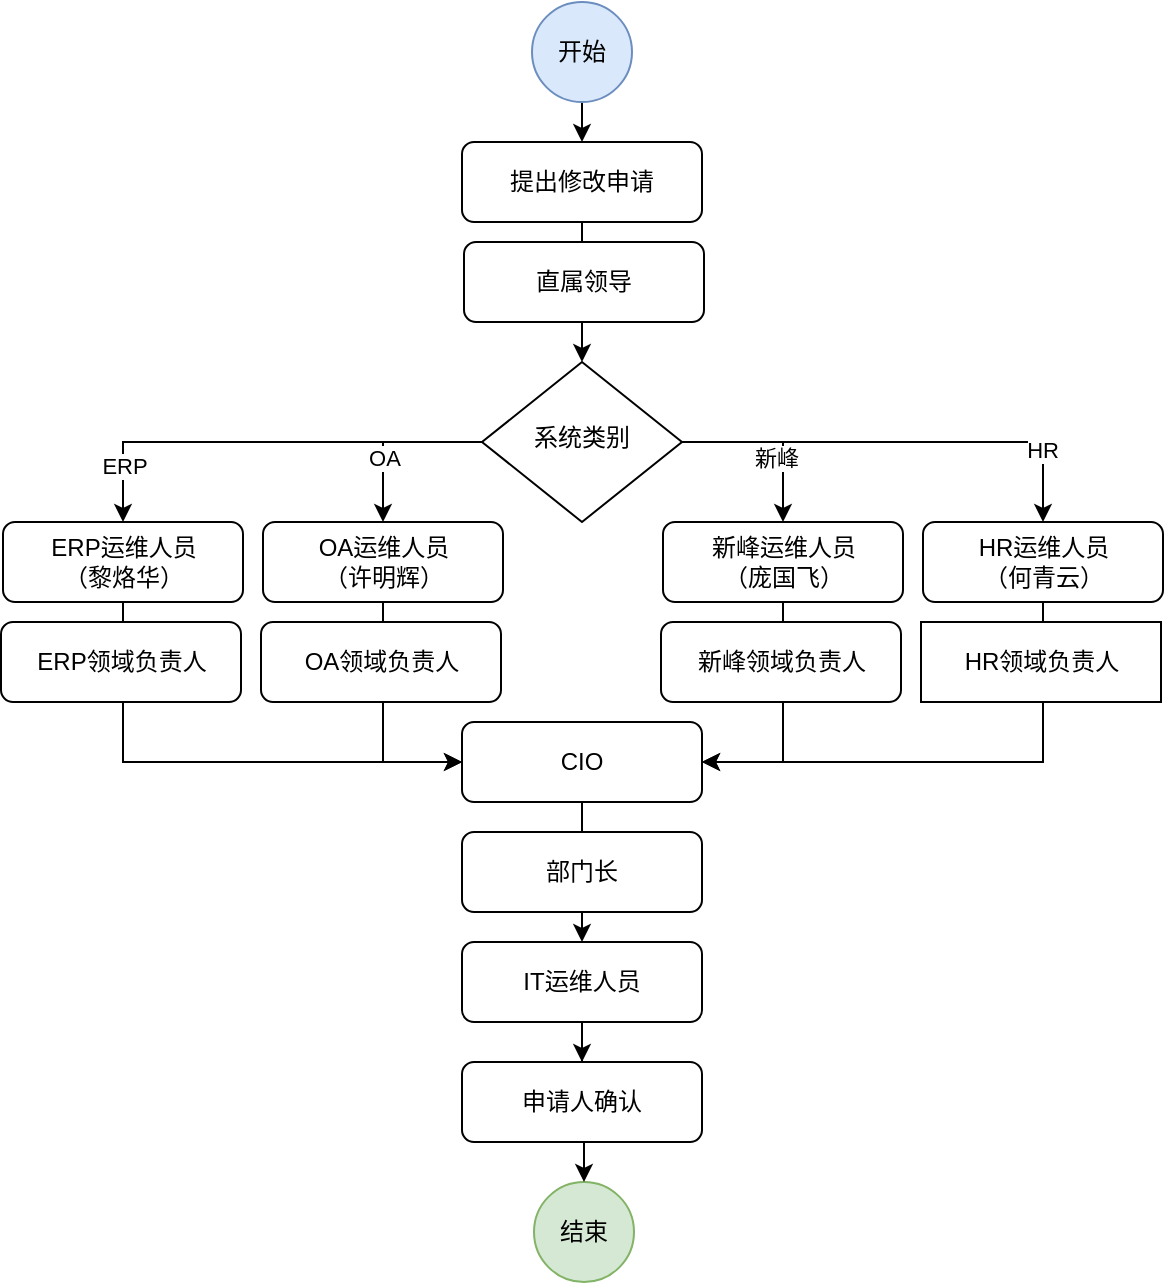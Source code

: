 <mxfile version="21.3.8" type="github">
  <diagram id="C5RBs43oDa-KdzZeNtuy" name="Page-1">
    <mxGraphModel dx="1056" dy="671" grid="0" gridSize="10" guides="1" tooltips="1" connect="1" arrows="1" fold="1" page="1" pageScale="1" pageWidth="827" pageHeight="1169" math="0" shadow="0">
      <root>
        <mxCell id="WIyWlLk6GJQsqaUBKTNV-0" />
        <mxCell id="WIyWlLk6GJQsqaUBKTNV-1" parent="WIyWlLk6GJQsqaUBKTNV-0" />
        <mxCell id="XxDOFcH-25pgApNe6fPF-22" style="edgeStyle=orthogonalEdgeStyle;rounded=0;orthogonalLoop=1;jettySize=auto;html=1;exitX=0;exitY=0.5;exitDx=0;exitDy=0;entryX=0.5;entryY=0;entryDx=0;entryDy=0;" parent="WIyWlLk6GJQsqaUBKTNV-1" source="WIyWlLk6GJQsqaUBKTNV-6" target="XxDOFcH-25pgApNe6fPF-18" edge="1">
          <mxGeometry relative="1" as="geometry" />
        </mxCell>
        <mxCell id="XxDOFcH-25pgApNe6fPF-42" value="OA" style="edgeLabel;html=1;align=center;verticalAlign=middle;resizable=0;points=[];" parent="XxDOFcH-25pgApNe6fPF-22" vertex="1" connectable="0">
          <mxGeometry x="0.28" y="1" relative="1" as="geometry">
            <mxPoint x="-1" as="offset" />
          </mxGeometry>
        </mxCell>
        <mxCell id="XxDOFcH-25pgApNe6fPF-23" style="edgeStyle=orthogonalEdgeStyle;rounded=0;orthogonalLoop=1;jettySize=auto;html=1;exitX=1;exitY=0.5;exitDx=0;exitDy=0;entryX=0.5;entryY=0;entryDx=0;entryDy=0;" parent="WIyWlLk6GJQsqaUBKTNV-1" source="WIyWlLk6GJQsqaUBKTNV-6" target="XxDOFcH-25pgApNe6fPF-19" edge="1">
          <mxGeometry relative="1" as="geometry" />
        </mxCell>
        <mxCell id="XxDOFcH-25pgApNe6fPF-43" value="新峰" style="edgeLabel;html=1;align=center;verticalAlign=middle;resizable=0;points=[];" parent="XxDOFcH-25pgApNe6fPF-23" vertex="1" connectable="0">
          <mxGeometry x="0.294" y="-4" relative="1" as="geometry">
            <mxPoint as="offset" />
          </mxGeometry>
        </mxCell>
        <mxCell id="XxDOFcH-25pgApNe6fPF-24" style="edgeStyle=orthogonalEdgeStyle;rounded=0;orthogonalLoop=1;jettySize=auto;html=1;exitX=1;exitY=0.5;exitDx=0;exitDy=0;entryX=0.5;entryY=0;entryDx=0;entryDy=0;" parent="WIyWlLk6GJQsqaUBKTNV-1" source="WIyWlLk6GJQsqaUBKTNV-6" target="XxDOFcH-25pgApNe6fPF-20" edge="1">
          <mxGeometry relative="1" as="geometry" />
        </mxCell>
        <mxCell id="XxDOFcH-25pgApNe6fPF-44" value="HR" style="edgeLabel;html=1;align=center;verticalAlign=middle;resizable=0;points=[];" parent="XxDOFcH-25pgApNe6fPF-24" vertex="1" connectable="0">
          <mxGeometry x="0.674" y="-1" relative="1" as="geometry">
            <mxPoint as="offset" />
          </mxGeometry>
        </mxCell>
        <mxCell id="XxDOFcH-25pgApNe6fPF-38" style="edgeStyle=orthogonalEdgeStyle;rounded=0;orthogonalLoop=1;jettySize=auto;html=1;exitX=0;exitY=0.5;exitDx=0;exitDy=0;entryX=0.5;entryY=0;entryDx=0;entryDy=0;" parent="WIyWlLk6GJQsqaUBKTNV-1" source="WIyWlLk6GJQsqaUBKTNV-6" target="XxDOFcH-25pgApNe6fPF-16" edge="1">
          <mxGeometry relative="1" as="geometry" />
        </mxCell>
        <mxCell id="XxDOFcH-25pgApNe6fPF-41" value="ERP" style="edgeLabel;html=1;align=center;verticalAlign=middle;resizable=0;points=[];" parent="XxDOFcH-25pgApNe6fPF-38" vertex="1" connectable="0">
          <mxGeometry x="0.645" y="-3" relative="1" as="geometry">
            <mxPoint x="3" y="11" as="offset" />
          </mxGeometry>
        </mxCell>
        <mxCell id="WIyWlLk6GJQsqaUBKTNV-6" value="系统类别" style="rhombus;whiteSpace=wrap;html=1;shadow=0;fontFamily=Helvetica;fontSize=12;align=center;strokeWidth=1;spacing=6;spacingTop=-4;" parent="WIyWlLk6GJQsqaUBKTNV-1" vertex="1">
          <mxGeometry x="348" y="200" width="100" height="80" as="geometry" />
        </mxCell>
        <mxCell id="QWxJCDw3qdUrXX-ayBNV-2" style="edgeStyle=orthogonalEdgeStyle;rounded=0;orthogonalLoop=1;jettySize=auto;html=1;exitX=0.5;exitY=1;exitDx=0;exitDy=0;entryX=0.5;entryY=0;entryDx=0;entryDy=0;" parent="WIyWlLk6GJQsqaUBKTNV-1" source="XxDOFcH-25pgApNe6fPF-5" target="F7UKDURot4osKYDAoYZM-0" edge="1">
          <mxGeometry relative="1" as="geometry" />
        </mxCell>
        <mxCell id="XxDOFcH-25pgApNe6fPF-5" value="开始" style="ellipse;whiteSpace=wrap;html=1;aspect=fixed;fillColor=#dae8fc;strokeColor=#6c8ebf;" parent="WIyWlLk6GJQsqaUBKTNV-1" vertex="1">
          <mxGeometry x="373" y="20" width="50" height="50" as="geometry" />
        </mxCell>
        <mxCell id="XxDOFcH-25pgApNe6fPF-6" value="结束" style="ellipse;whiteSpace=wrap;html=1;aspect=fixed;fillColor=#d5e8d4;strokeColor=#82b366;" parent="WIyWlLk6GJQsqaUBKTNV-1" vertex="1">
          <mxGeometry x="374" y="610" width="50" height="50" as="geometry" />
        </mxCell>
        <mxCell id="XxDOFcH-25pgApNe6fPF-31" style="edgeStyle=orthogonalEdgeStyle;rounded=0;orthogonalLoop=1;jettySize=auto;html=1;exitX=0.5;exitY=1;exitDx=0;exitDy=0;entryX=0.5;entryY=0;entryDx=0;entryDy=0;" parent="WIyWlLk6GJQsqaUBKTNV-1" source="XxDOFcH-25pgApNe6fPF-11" target="XxDOFcH-25pgApNe6fPF-30" edge="1">
          <mxGeometry relative="1" as="geometry" />
        </mxCell>
        <mxCell id="XxDOFcH-25pgApNe6fPF-11" value="CIO" style="rounded=1;whiteSpace=wrap;html=1;fontSize=12;glass=0;strokeWidth=1;shadow=0;" parent="WIyWlLk6GJQsqaUBKTNV-1" vertex="1">
          <mxGeometry x="338" y="380" width="120" height="40" as="geometry" />
        </mxCell>
        <mxCell id="XxDOFcH-25pgApNe6fPF-26" style="edgeStyle=orthogonalEdgeStyle;rounded=0;orthogonalLoop=1;jettySize=auto;html=1;exitX=0.5;exitY=1;exitDx=0;exitDy=0;entryX=0;entryY=0.5;entryDx=0;entryDy=0;" parent="WIyWlLk6GJQsqaUBKTNV-1" source="XxDOFcH-25pgApNe6fPF-16" target="XxDOFcH-25pgApNe6fPF-11" edge="1">
          <mxGeometry relative="1" as="geometry" />
        </mxCell>
        <mxCell id="XxDOFcH-25pgApNe6fPF-16" value="ERP运维人员&lt;br&gt;（黎烙华&lt;span style=&quot;background-color: initial;&quot;&gt;）&lt;/span&gt;" style="rounded=1;whiteSpace=wrap;html=1;fontSize=12;glass=0;strokeWidth=1;shadow=0;" parent="WIyWlLk6GJQsqaUBKTNV-1" vertex="1">
          <mxGeometry x="108.5" y="280" width="120" height="40" as="geometry" />
        </mxCell>
        <mxCell id="XxDOFcH-25pgApNe6fPF-17" value="&lt;mxGraphModel&gt;&lt;root&gt;&lt;mxCell id=“0”/&gt;&lt;mxCell id=“1” parent=“0”/&gt;&lt;mxCell id=“2” value=“直线领导” style=“rounded=1;whiteSpace=wrap;html=1;fontSize=12;glass=0;strokeWidth=1;shadow=0;” vertex=“1” parent=“1”&gt;&lt;mxGeometry x=“160” y=“80” width=“120” height=“40” as=“geometry”/&gt;&lt;/mxCell&gt;&lt;/root&gt;&lt;/mxGraphModel&gt;" style="text;whiteSpace=wrap;html=1;" parent="WIyWlLk6GJQsqaUBKTNV-1" vertex="1">
          <mxGeometry x="583.5" y="290" width="60" height="50" as="geometry" />
        </mxCell>
        <mxCell id="XxDOFcH-25pgApNe6fPF-45" style="edgeStyle=orthogonalEdgeStyle;rounded=0;orthogonalLoop=1;jettySize=auto;html=1;exitX=0.5;exitY=1;exitDx=0;exitDy=0;entryX=0;entryY=0.5;entryDx=0;entryDy=0;" parent="WIyWlLk6GJQsqaUBKTNV-1" source="XxDOFcH-25pgApNe6fPF-18" target="XxDOFcH-25pgApNe6fPF-11" edge="1">
          <mxGeometry relative="1" as="geometry" />
        </mxCell>
        <mxCell id="XxDOFcH-25pgApNe6fPF-18" value="OA运维人员&lt;br&gt;（许明辉）" style="rounded=1;whiteSpace=wrap;html=1;fontSize=12;glass=0;strokeWidth=1;shadow=0;" parent="WIyWlLk6GJQsqaUBKTNV-1" vertex="1">
          <mxGeometry x="238.5" y="280" width="120" height="40" as="geometry" />
        </mxCell>
        <mxCell id="XxDOFcH-25pgApNe6fPF-28" style="edgeStyle=orthogonalEdgeStyle;rounded=0;orthogonalLoop=1;jettySize=auto;html=1;exitX=0.5;exitY=1;exitDx=0;exitDy=0;entryX=1;entryY=0.5;entryDx=0;entryDy=0;" parent="WIyWlLk6GJQsqaUBKTNV-1" source="XxDOFcH-25pgApNe6fPF-19" target="XxDOFcH-25pgApNe6fPF-11" edge="1">
          <mxGeometry relative="1" as="geometry" />
        </mxCell>
        <mxCell id="XxDOFcH-25pgApNe6fPF-19" value="新峰运维人员&lt;br&gt;（庞国飞）" style="rounded=1;whiteSpace=wrap;html=1;fontSize=12;glass=0;strokeWidth=1;shadow=0;" parent="WIyWlLk6GJQsqaUBKTNV-1" vertex="1">
          <mxGeometry x="438.5" y="280" width="120" height="40" as="geometry" />
        </mxCell>
        <mxCell id="XxDOFcH-25pgApNe6fPF-29" style="edgeStyle=orthogonalEdgeStyle;rounded=0;orthogonalLoop=1;jettySize=auto;html=1;exitX=0.5;exitY=1;exitDx=0;exitDy=0;entryX=1;entryY=0.5;entryDx=0;entryDy=0;" parent="WIyWlLk6GJQsqaUBKTNV-1" source="XxDOFcH-25pgApNe6fPF-20" target="XxDOFcH-25pgApNe6fPF-11" edge="1">
          <mxGeometry relative="1" as="geometry" />
        </mxCell>
        <mxCell id="XxDOFcH-25pgApNe6fPF-20" value="HR运维人员&lt;br&gt;（何青云）" style="rounded=1;whiteSpace=wrap;html=1;fontSize=12;glass=0;strokeWidth=1;shadow=0;" parent="WIyWlLk6GJQsqaUBKTNV-1" vertex="1">
          <mxGeometry x="568.5" y="280" width="120" height="40" as="geometry" />
        </mxCell>
        <mxCell id="XxDOFcH-25pgApNe6fPF-33" style="edgeStyle=orthogonalEdgeStyle;rounded=0;orthogonalLoop=1;jettySize=auto;html=1;exitX=0.5;exitY=1;exitDx=0;exitDy=0;" parent="WIyWlLk6GJQsqaUBKTNV-1" source="XxDOFcH-25pgApNe6fPF-30" target="XxDOFcH-25pgApNe6fPF-32" edge="1">
          <mxGeometry relative="1" as="geometry" />
        </mxCell>
        <mxCell id="XxDOFcH-25pgApNe6fPF-30" value="IT运维人员" style="rounded=1;whiteSpace=wrap;html=1;fontSize=12;glass=0;strokeWidth=1;shadow=0;" parent="WIyWlLk6GJQsqaUBKTNV-1" vertex="1">
          <mxGeometry x="338" y="490" width="120" height="40" as="geometry" />
        </mxCell>
        <mxCell id="XxDOFcH-25pgApNe6fPF-35" style="edgeStyle=orthogonalEdgeStyle;rounded=0;orthogonalLoop=1;jettySize=auto;html=1;exitX=0.5;exitY=1;exitDx=0;exitDy=0;entryX=0.5;entryY=0;entryDx=0;entryDy=0;" parent="WIyWlLk6GJQsqaUBKTNV-1" source="XxDOFcH-25pgApNe6fPF-32" target="XxDOFcH-25pgApNe6fPF-6" edge="1">
          <mxGeometry relative="1" as="geometry" />
        </mxCell>
        <mxCell id="XxDOFcH-25pgApNe6fPF-32" value="申请人确认" style="rounded=1;whiteSpace=wrap;html=1;fontSize=12;glass=0;strokeWidth=1;shadow=0;" parent="WIyWlLk6GJQsqaUBKTNV-1" vertex="1">
          <mxGeometry x="338" y="550" width="120" height="40" as="geometry" />
        </mxCell>
        <mxCell id="QWxJCDw3qdUrXX-ayBNV-4" style="edgeStyle=orthogonalEdgeStyle;rounded=0;orthogonalLoop=1;jettySize=auto;html=1;exitX=0.5;exitY=1;exitDx=0;exitDy=0;entryX=0.5;entryY=0;entryDx=0;entryDy=0;" parent="WIyWlLk6GJQsqaUBKTNV-1" source="F7UKDURot4osKYDAoYZM-0" target="WIyWlLk6GJQsqaUBKTNV-6" edge="1">
          <mxGeometry relative="1" as="geometry" />
        </mxCell>
        <mxCell id="F7UKDURot4osKYDAoYZM-0" value="提出修改申请" style="rounded=1;whiteSpace=wrap;html=1;fontSize=12;glass=0;strokeWidth=1;shadow=0;" parent="WIyWlLk6GJQsqaUBKTNV-1" vertex="1">
          <mxGeometry x="338" y="90" width="120" height="40" as="geometry" />
        </mxCell>
        <mxCell id="QWxJCDw3qdUrXX-ayBNV-5" value="直属领导" style="rounded=1;whiteSpace=wrap;html=1;fontSize=12;glass=0;strokeWidth=1;shadow=0;" parent="WIyWlLk6GJQsqaUBKTNV-1" vertex="1">
          <mxGeometry x="339" y="140" width="120" height="40" as="geometry" />
        </mxCell>
        <mxCell id="QWxJCDw3qdUrXX-ayBNV-7" value="ERP领域负责人" style="rounded=1;whiteSpace=wrap;html=1;fontSize=12;glass=0;strokeWidth=1;shadow=0;" parent="WIyWlLk6GJQsqaUBKTNV-1" vertex="1">
          <mxGeometry x="107.5" y="330" width="120" height="40" as="geometry" />
        </mxCell>
        <mxCell id="QWxJCDw3qdUrXX-ayBNV-8" value="OA领域负责人" style="rounded=1;whiteSpace=wrap;html=1;fontSize=12;glass=0;strokeWidth=1;shadow=0;" parent="WIyWlLk6GJQsqaUBKTNV-1" vertex="1">
          <mxGeometry x="237.5" y="330" width="120" height="40" as="geometry" />
        </mxCell>
        <mxCell id="QWxJCDw3qdUrXX-ayBNV-9" value="新峰领域负责人" style="rounded=1;whiteSpace=wrap;html=1;fontSize=12;glass=0;strokeWidth=1;shadow=0;" parent="WIyWlLk6GJQsqaUBKTNV-1" vertex="1">
          <mxGeometry x="437.5" y="330" width="120" height="40" as="geometry" />
        </mxCell>
        <mxCell id="QWxJCDw3qdUrXX-ayBNV-10" value="HR领域负责人" style="rounded=1;whiteSpace=wrap;html=1;fontSize=12;glass=0;strokeWidth=1;shadow=0;arcSize=0;" parent="WIyWlLk6GJQsqaUBKTNV-1" vertex="1">
          <mxGeometry x="567.5" y="330" width="120" height="40" as="geometry" />
        </mxCell>
        <mxCell id="QWxJCDw3qdUrXX-ayBNV-12" value="部门长" style="rounded=1;whiteSpace=wrap;html=1;fontSize=12;glass=0;strokeWidth=1;shadow=0;" parent="WIyWlLk6GJQsqaUBKTNV-1" vertex="1">
          <mxGeometry x="338" y="435" width="120" height="40" as="geometry" />
        </mxCell>
      </root>
    </mxGraphModel>
  </diagram>
</mxfile>
